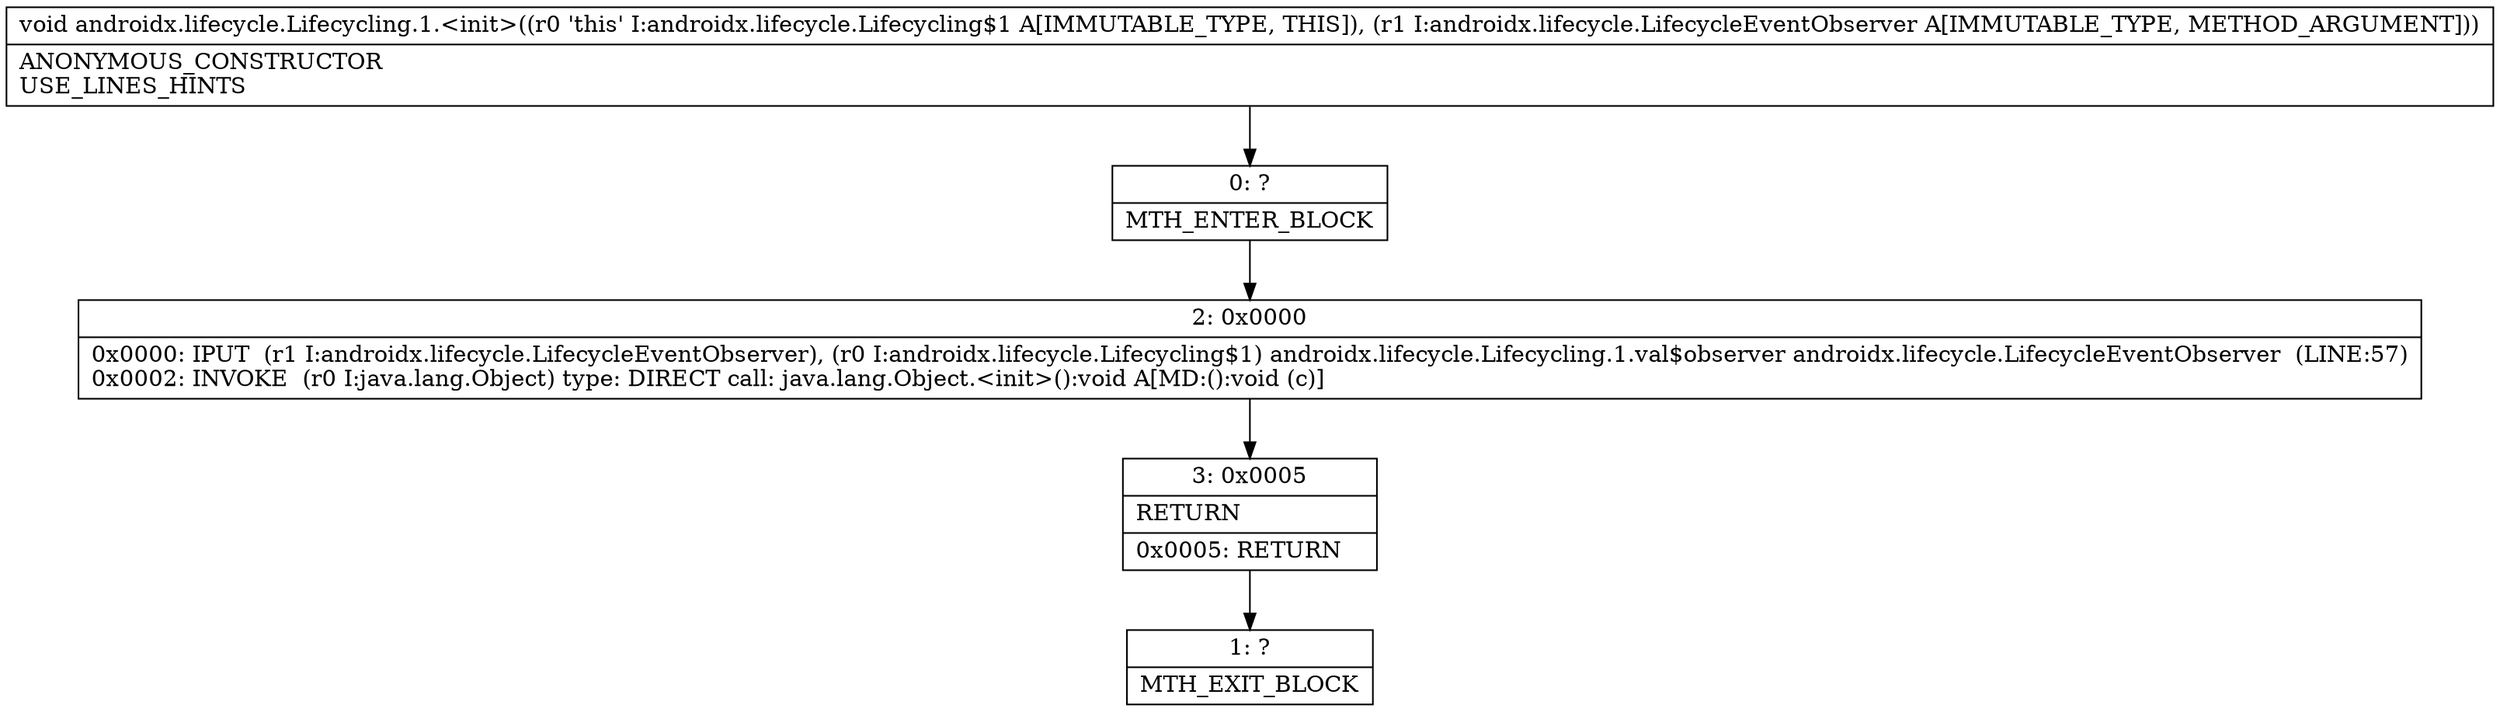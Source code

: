 digraph "CFG forandroidx.lifecycle.Lifecycling.1.\<init\>(Landroidx\/lifecycle\/LifecycleEventObserver;)V" {
Node_0 [shape=record,label="{0\:\ ?|MTH_ENTER_BLOCK\l}"];
Node_2 [shape=record,label="{2\:\ 0x0000|0x0000: IPUT  (r1 I:androidx.lifecycle.LifecycleEventObserver), (r0 I:androidx.lifecycle.Lifecycling$1) androidx.lifecycle.Lifecycling.1.val$observer androidx.lifecycle.LifecycleEventObserver  (LINE:57)\l0x0002: INVOKE  (r0 I:java.lang.Object) type: DIRECT call: java.lang.Object.\<init\>():void A[MD:():void (c)]\l}"];
Node_3 [shape=record,label="{3\:\ 0x0005|RETURN\l|0x0005: RETURN   \l}"];
Node_1 [shape=record,label="{1\:\ ?|MTH_EXIT_BLOCK\l}"];
MethodNode[shape=record,label="{void androidx.lifecycle.Lifecycling.1.\<init\>((r0 'this' I:androidx.lifecycle.Lifecycling$1 A[IMMUTABLE_TYPE, THIS]), (r1 I:androidx.lifecycle.LifecycleEventObserver A[IMMUTABLE_TYPE, METHOD_ARGUMENT]))  | ANONYMOUS_CONSTRUCTOR\lUSE_LINES_HINTS\l}"];
MethodNode -> Node_0;Node_0 -> Node_2;
Node_2 -> Node_3;
Node_3 -> Node_1;
}

